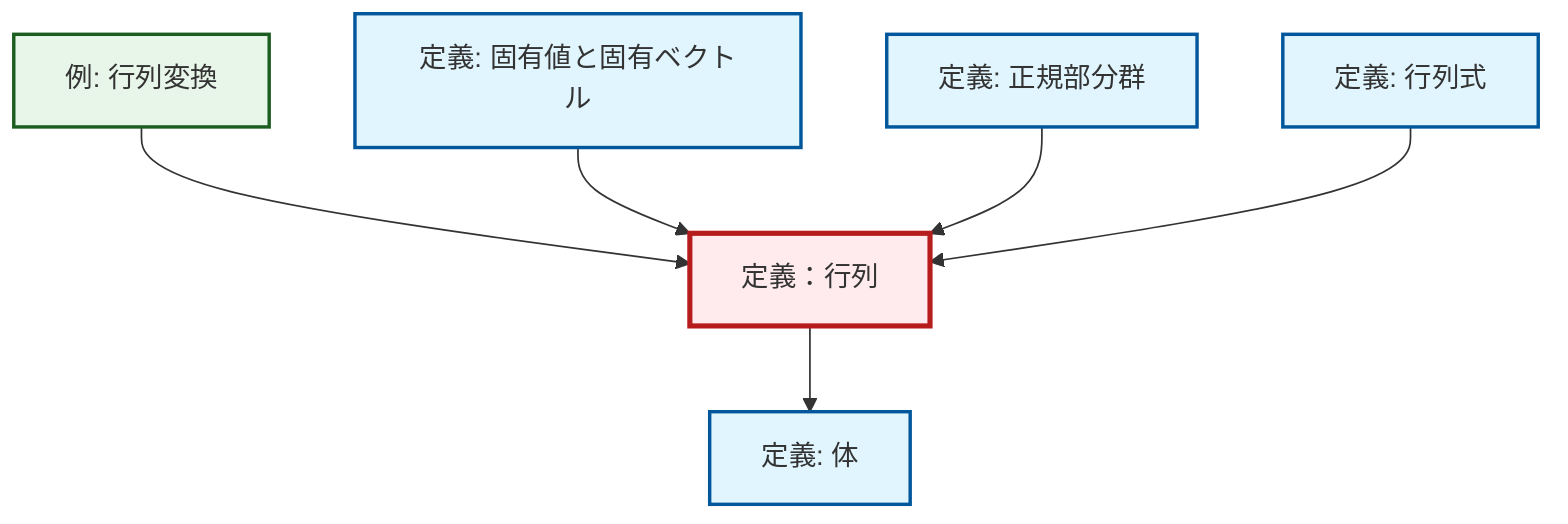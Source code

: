 graph TD
    classDef definition fill:#e1f5fe,stroke:#01579b,stroke-width:2px
    classDef theorem fill:#f3e5f5,stroke:#4a148c,stroke-width:2px
    classDef axiom fill:#fff3e0,stroke:#e65100,stroke-width:2px
    classDef example fill:#e8f5e9,stroke:#1b5e20,stroke-width:2px
    classDef current fill:#ffebee,stroke:#b71c1c,stroke-width:3px
    def-matrix["定義：行列"]:::definition
    def-eigenvalue-eigenvector["定義: 固有値と固有ベクトル"]:::definition
    def-determinant["定義: 行列式"]:::definition
    def-normal-subgroup["定義: 正規部分群"]:::definition
    def-field["定義: 体"]:::definition
    ex-matrix-transformation["例: 行列変換"]:::example
    ex-matrix-transformation --> def-matrix
    def-eigenvalue-eigenvector --> def-matrix
    def-matrix --> def-field
    def-normal-subgroup --> def-matrix
    def-determinant --> def-matrix
    class def-matrix current